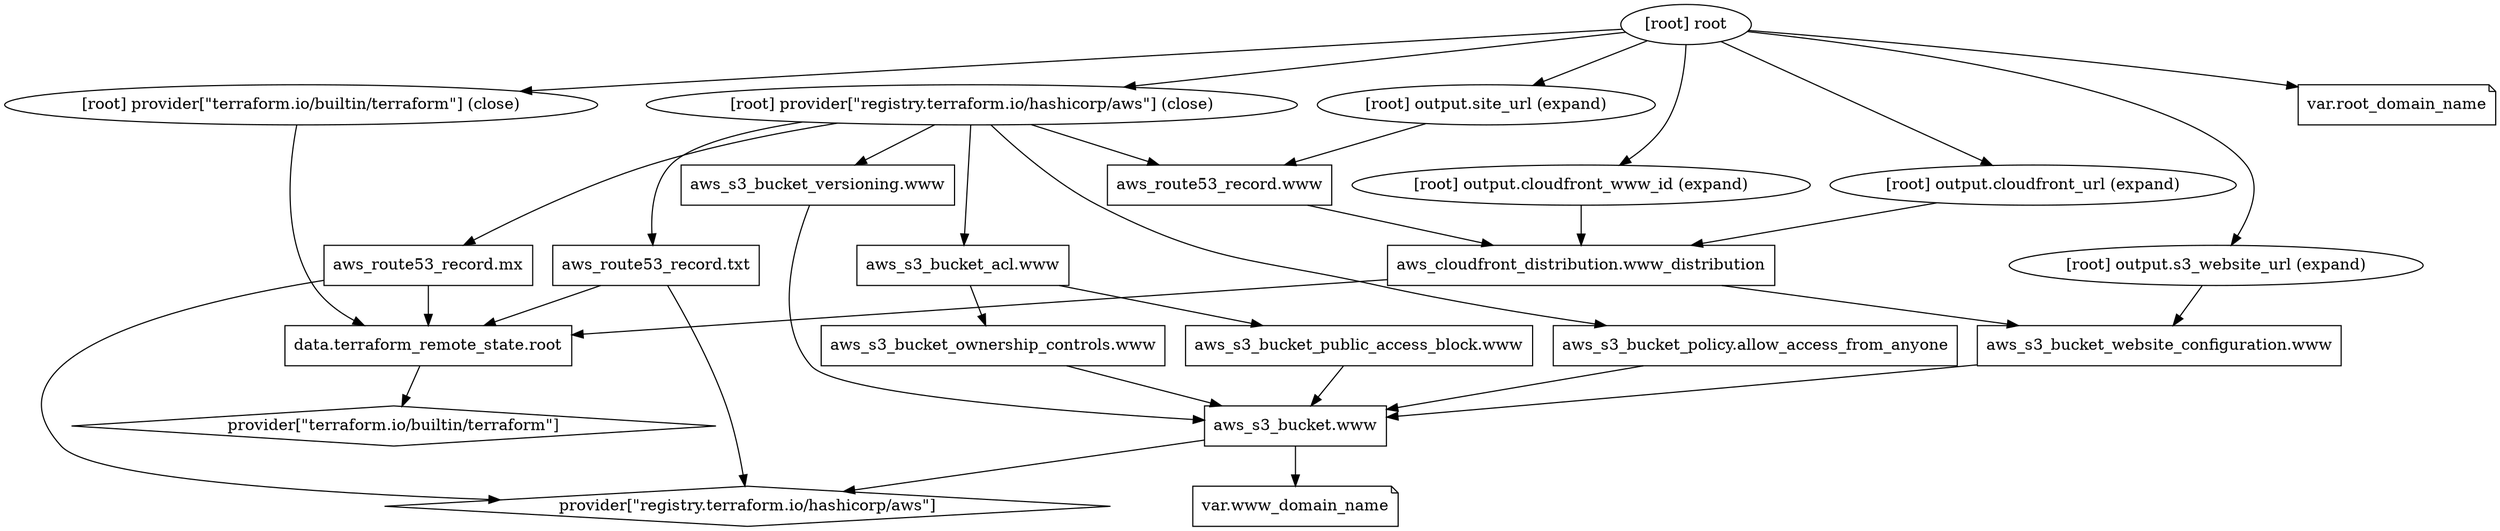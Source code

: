 digraph {
	compound = "true"
	newrank = "true"
	subgraph "root" {
		"[root] aws_cloudfront_distribution.www_distribution (expand)" [label = "aws_cloudfront_distribution.www_distribution", shape = "box"]
		"[root] aws_route53_record.mx (expand)" [label = "aws_route53_record.mx", shape = "box"]
		"[root] aws_route53_record.txt (expand)" [label = "aws_route53_record.txt", shape = "box"]
		"[root] aws_route53_record.www (expand)" [label = "aws_route53_record.www", shape = "box"]
		"[root] aws_s3_bucket.www (expand)" [label = "aws_s3_bucket.www", shape = "box"]
		"[root] aws_s3_bucket_acl.www (expand)" [label = "aws_s3_bucket_acl.www", shape = "box"]
		"[root] aws_s3_bucket_ownership_controls.www (expand)" [label = "aws_s3_bucket_ownership_controls.www", shape = "box"]
		"[root] aws_s3_bucket_policy.allow_access_from_anyone (expand)" [label = "aws_s3_bucket_policy.allow_access_from_anyone", shape = "box"]
		"[root] aws_s3_bucket_public_access_block.www (expand)" [label = "aws_s3_bucket_public_access_block.www", shape = "box"]
		"[root] aws_s3_bucket_versioning.www (expand)" [label = "aws_s3_bucket_versioning.www", shape = "box"]
		"[root] aws_s3_bucket_website_configuration.www (expand)" [label = "aws_s3_bucket_website_configuration.www", shape = "box"]
		"[root] data.terraform_remote_state.root (expand)" [label = "data.terraform_remote_state.root", shape = "box"]
		"[root] provider[\"registry.terraform.io/hashicorp/aws\"]" [label = "provider[\"registry.terraform.io/hashicorp/aws\"]", shape = "diamond"]
		"[root] provider[\"terraform.io/builtin/terraform\"]" [label = "provider[\"terraform.io/builtin/terraform\"]", shape = "diamond"]
		"[root] var.root_domain_name" [label = "var.root_domain_name", shape = "note"]
		"[root] var.www_domain_name" [label = "var.www_domain_name", shape = "note"]
		"[root] aws_cloudfront_distribution.www_distribution (expand)" -> "[root] aws_s3_bucket_website_configuration.www (expand)"
		"[root] aws_cloudfront_distribution.www_distribution (expand)" -> "[root] data.terraform_remote_state.root (expand)"
		"[root] aws_route53_record.mx (expand)" -> "[root] data.terraform_remote_state.root (expand)"
		"[root] aws_route53_record.mx (expand)" -> "[root] provider[\"registry.terraform.io/hashicorp/aws\"]"
		"[root] aws_route53_record.txt (expand)" -> "[root] data.terraform_remote_state.root (expand)"
		"[root] aws_route53_record.txt (expand)" -> "[root] provider[\"registry.terraform.io/hashicorp/aws\"]"
		"[root] aws_route53_record.www (expand)" -> "[root] aws_cloudfront_distribution.www_distribution (expand)"
		"[root] aws_s3_bucket.www (expand)" -> "[root] provider[\"registry.terraform.io/hashicorp/aws\"]"
		"[root] aws_s3_bucket.www (expand)" -> "[root] var.www_domain_name"
		"[root] aws_s3_bucket_acl.www (expand)" -> "[root] aws_s3_bucket_ownership_controls.www (expand)"
		"[root] aws_s3_bucket_acl.www (expand)" -> "[root] aws_s3_bucket_public_access_block.www (expand)"
		"[root] aws_s3_bucket_ownership_controls.www (expand)" -> "[root] aws_s3_bucket.www (expand)"
		"[root] aws_s3_bucket_policy.allow_access_from_anyone (expand)" -> "[root] aws_s3_bucket.www (expand)"
		"[root] aws_s3_bucket_public_access_block.www (expand)" -> "[root] aws_s3_bucket.www (expand)"
		"[root] aws_s3_bucket_versioning.www (expand)" -> "[root] aws_s3_bucket.www (expand)"
		"[root] aws_s3_bucket_website_configuration.www (expand)" -> "[root] aws_s3_bucket.www (expand)"
		"[root] data.terraform_remote_state.root (expand)" -> "[root] provider[\"terraform.io/builtin/terraform\"]"
		"[root] output.cloudfront_url (expand)" -> "[root] aws_cloudfront_distribution.www_distribution (expand)"
		"[root] output.cloudfront_www_id (expand)" -> "[root] aws_cloudfront_distribution.www_distribution (expand)"
		"[root] output.s3_website_url (expand)" -> "[root] aws_s3_bucket_website_configuration.www (expand)"
		"[root] output.site_url (expand)" -> "[root] aws_route53_record.www (expand)"
		"[root] provider[\"registry.terraform.io/hashicorp/aws\"] (close)" -> "[root] aws_route53_record.mx (expand)"
		"[root] provider[\"registry.terraform.io/hashicorp/aws\"] (close)" -> "[root] aws_route53_record.txt (expand)"
		"[root] provider[\"registry.terraform.io/hashicorp/aws\"] (close)" -> "[root] aws_route53_record.www (expand)"
		"[root] provider[\"registry.terraform.io/hashicorp/aws\"] (close)" -> "[root] aws_s3_bucket_acl.www (expand)"
		"[root] provider[\"registry.terraform.io/hashicorp/aws\"] (close)" -> "[root] aws_s3_bucket_policy.allow_access_from_anyone (expand)"
		"[root] provider[\"registry.terraform.io/hashicorp/aws\"] (close)" -> "[root] aws_s3_bucket_versioning.www (expand)"
		"[root] provider[\"terraform.io/builtin/terraform\"] (close)" -> "[root] data.terraform_remote_state.root (expand)"
		"[root] root" -> "[root] output.cloudfront_url (expand)"
		"[root] root" -> "[root] output.cloudfront_www_id (expand)"
		"[root] root" -> "[root] output.s3_website_url (expand)"
		"[root] root" -> "[root] output.site_url (expand)"
		"[root] root" -> "[root] provider[\"registry.terraform.io/hashicorp/aws\"] (close)"
		"[root] root" -> "[root] provider[\"terraform.io/builtin/terraform\"] (close)"
		"[root] root" -> "[root] var.root_domain_name"
	}
}

